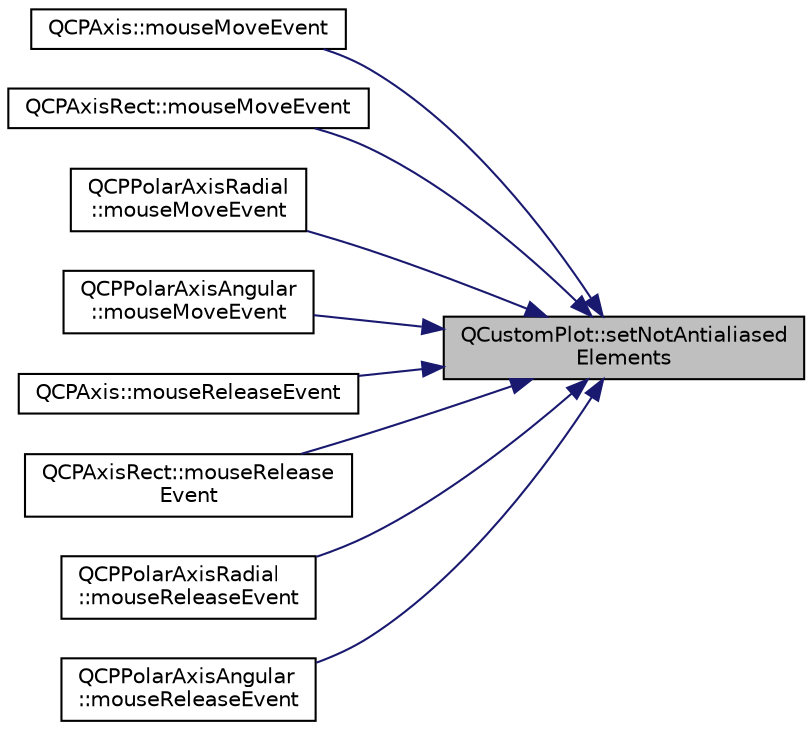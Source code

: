 digraph "QCustomPlot::setNotAntialiasedElements"
{
 // LATEX_PDF_SIZE
  edge [fontname="Helvetica",fontsize="10",labelfontname="Helvetica",labelfontsize="10"];
  node [fontname="Helvetica",fontsize="10",shape=record];
  rankdir="RL";
  Node1 [label="QCustomPlot::setNotAntialiased\lElements",height=0.2,width=0.4,color="black", fillcolor="grey75", style="filled", fontcolor="black",tooltip=" "];
  Node1 -> Node2 [dir="back",color="midnightblue",fontsize="10",style="solid",fontname="Helvetica"];
  Node2 [label="QCPAxis::mouseMoveEvent",height=0.2,width=0.4,color="black", fillcolor="white", style="filled",URL="$classQCPAxis.html#ac5a269609e6177737faabdc46434d8c7",tooltip=" "];
  Node1 -> Node3 [dir="back",color="midnightblue",fontsize="10",style="solid",fontname="Helvetica"];
  Node3 [label="QCPAxisRect::mouseMoveEvent",height=0.2,width=0.4,color="black", fillcolor="white", style="filled",URL="$classQCPAxisRect.html#a9cd27ad8c5cfb49aefd9dbb30def4beb",tooltip=" "];
  Node1 -> Node4 [dir="back",color="midnightblue",fontsize="10",style="solid",fontname="Helvetica"];
  Node4 [label="QCPPolarAxisRadial\l::mouseMoveEvent",height=0.2,width=0.4,color="black", fillcolor="white", style="filled",URL="$classQCPPolarAxisRadial.html#acaaca448f4599cc4d8b4d6a35f61e1e6",tooltip=" "];
  Node1 -> Node5 [dir="back",color="midnightblue",fontsize="10",style="solid",fontname="Helvetica"];
  Node5 [label="QCPPolarAxisAngular\l::mouseMoveEvent",height=0.2,width=0.4,color="black", fillcolor="white", style="filled",URL="$classQCPPolarAxisAngular.html#a5e2b49c56b57abc2ac2005e330ef1ee7",tooltip=" "];
  Node1 -> Node6 [dir="back",color="midnightblue",fontsize="10",style="solid",fontname="Helvetica"];
  Node6 [label="QCPAxis::mouseReleaseEvent",height=0.2,width=0.4,color="black", fillcolor="white", style="filled",URL="$classQCPAxis.html#a780bee321fc6476e5fc49c4980291a01",tooltip=" "];
  Node1 -> Node7 [dir="back",color="midnightblue",fontsize="10",style="solid",fontname="Helvetica"];
  Node7 [label="QCPAxisRect::mouseRelease\lEvent",height=0.2,width=0.4,color="black", fillcolor="white", style="filled",URL="$classQCPAxisRect.html#a6c89b988d3a0b93c0878f0ebdb5037f4",tooltip=" "];
  Node1 -> Node8 [dir="back",color="midnightblue",fontsize="10",style="solid",fontname="Helvetica"];
  Node8 [label="QCPPolarAxisRadial\l::mouseReleaseEvent",height=0.2,width=0.4,color="black", fillcolor="white", style="filled",URL="$classQCPPolarAxisRadial.html#a4fbf24f4373f8a4a740ab83b53a22c85",tooltip=" "];
  Node1 -> Node9 [dir="back",color="midnightblue",fontsize="10",style="solid",fontname="Helvetica"];
  Node9 [label="QCPPolarAxisAngular\l::mouseReleaseEvent",height=0.2,width=0.4,color="black", fillcolor="white", style="filled",URL="$classQCPPolarAxisAngular.html#af1514482693091c40fbe802fce3c1db4",tooltip=" "];
}
